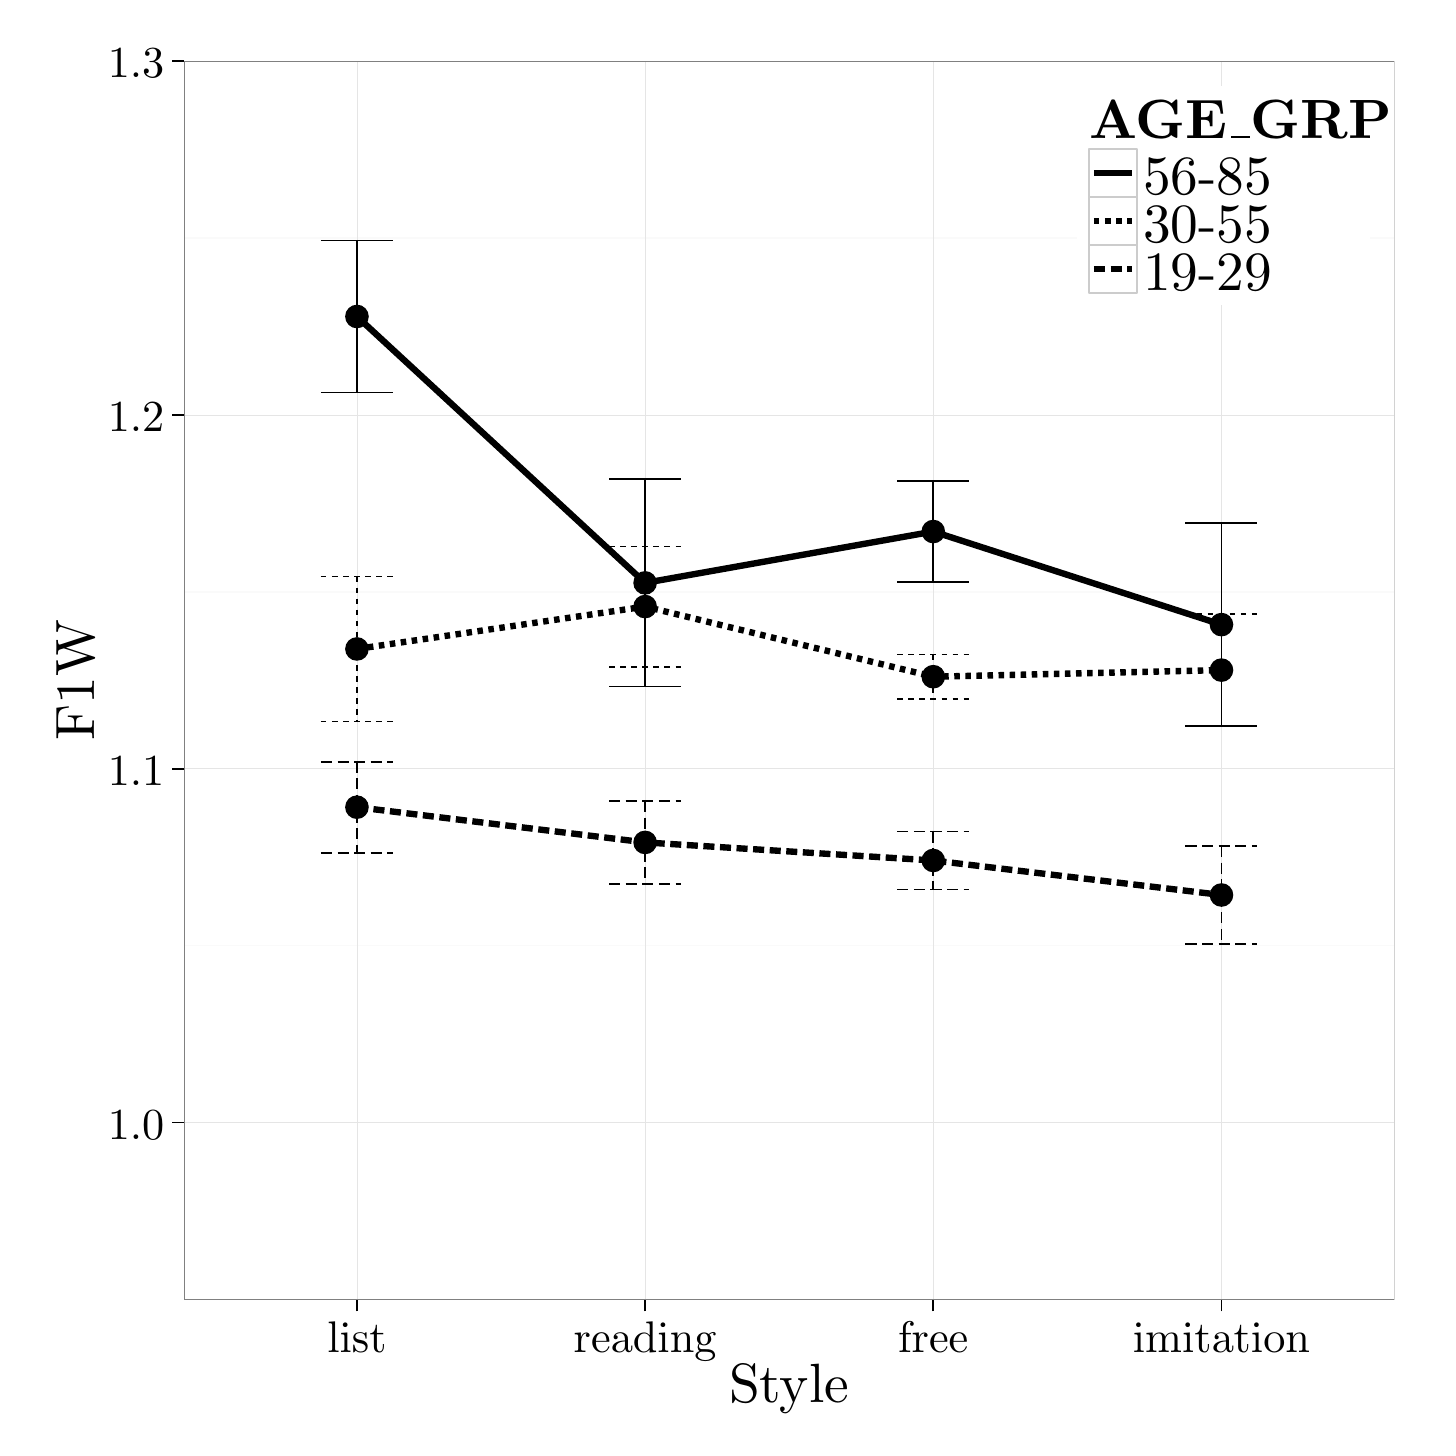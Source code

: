 % Created by tikzDevice version 0.8.1 on 2016-02-09 02:14:48
% !TEX encoding = UTF-8 Unicode
\begin{tikzpicture}[x=1pt,y=1pt]
\definecolor{fillColor}{RGB}{255,255,255}
\path[use as bounding box,fill=fillColor,fill opacity=0.00] (0,0) rectangle (505.89,505.89);
\begin{scope}
\path[clip] (  0.00,  0.00) rectangle (505.89,505.89);
\definecolor{drawColor}{RGB}{255,255,255}
\definecolor{fillColor}{RGB}{255,255,255}

\path[draw=drawColor,line width= 0.6pt,line join=round,line cap=round,fill=fillColor] (  0.00, -0.00) rectangle (505.89,505.89);
\end{scope}
\begin{scope}
\path[clip] ( 56.50, 46.31) rectangle (493.85,493.84);
\definecolor{fillColor}{RGB}{255,255,255}

\path[fill=fillColor] ( 56.50, 46.31) rectangle (493.85,493.84);
\definecolor{drawColor}{gray}{0.98}

\path[draw=drawColor,line width= 0.6pt,line join=round] ( 56.50, 46.31) --
	(493.85, 46.31);

\path[draw=drawColor,line width= 0.6pt,line join=round] ( 56.50,174.18) --
	(493.85,174.18);

\path[draw=drawColor,line width= 0.6pt,line join=round] ( 56.50,302.04) --
	(493.85,302.04);

\path[draw=drawColor,line width= 0.6pt,line join=round] ( 56.50,429.91) --
	(493.85,429.91);
\definecolor{drawColor}{gray}{0.90}

\path[draw=drawColor,line width= 0.2pt,line join=round] ( 56.50,110.24) --
	(493.85,110.24);

\path[draw=drawColor,line width= 0.2pt,line join=round] ( 56.50,238.11) --
	(493.85,238.11);

\path[draw=drawColor,line width= 0.2pt,line join=round] ( 56.50,365.98) --
	(493.85,365.98);

\path[draw=drawColor,line width= 0.2pt,line join=round] ( 56.50,493.84) --
	(493.85,493.84);

\path[draw=drawColor,line width= 0.2pt,line join=round] (118.98, 46.31) --
	(118.98,493.84);

\path[draw=drawColor,line width= 0.2pt,line join=round] (223.11, 46.31) --
	(223.11,493.84);

\path[draw=drawColor,line width= 0.2pt,line join=round] (327.24, 46.31) --
	(327.24,493.84);

\path[draw=drawColor,line width= 0.2pt,line join=round] (431.37, 46.31) --
	(431.37,493.84);
\definecolor{fillColor}{RGB}{0,0,0}

\path[fill=fillColor] (118.98,401.52) circle (  4.27);

\path[fill=fillColor] (118.98,281.39) circle (  4.27);

\path[fill=fillColor] (118.98,224.21) circle (  4.27);

\path[fill=fillColor] (223.11,305.26) circle (  4.27);

\path[fill=fillColor] (223.11,296.70) circle (  4.27);

\path[fill=fillColor] (223.11,211.48) circle (  4.27);

\path[fill=fillColor] (327.24,323.81) circle (  4.27);

\path[fill=fillColor] (327.24,271.36) circle (  4.27);

\path[fill=fillColor] (327.24,204.95) circle (  4.27);

\path[fill=fillColor] (431.37,290.18) circle (  4.27);

\path[fill=fillColor] (431.37,273.74) circle (  4.27);

\path[fill=fillColor] (431.37,192.48) circle (  4.27);
\definecolor{drawColor}{RGB}{0,0,0}

\path[draw=drawColor,line width= 2.3pt,line join=round] (118.98,401.52) --
	(223.11,305.26) --
	(327.24,323.81) --
	(431.37,290.18);

\path[draw=drawColor,line width= 2.3pt,dash pattern=on 2pt off 2pt ,line join=round] (118.98,281.39) --
	(223.11,296.70) --
	(327.24,271.36) --
	(431.37,273.74);

\path[draw=drawColor,line width= 2.3pt,dash pattern=on 4pt off 2pt ,line join=round] (118.98,224.21) --
	(223.11,211.48) --
	(327.24,204.95) --
	(431.37,192.48);

\path[draw=drawColor,line width= 0.6pt,line join=round] (105.96,428.97) --
	(132.00,428.97);

\path[draw=drawColor,line width= 0.6pt,line join=round] (118.98,428.97) --
	(118.98,374.08);

\path[draw=drawColor,line width= 0.6pt,line join=round] (105.96,374.08) --
	(132.00,374.08);

\path[draw=drawColor,line width= 0.6pt,line join=round] (210.09,342.70) --
	(236.13,342.70);

\path[draw=drawColor,line width= 0.6pt,line join=round] (223.11,342.70) --
	(223.11,267.83);

\path[draw=drawColor,line width= 0.6pt,line join=round] (210.09,267.83) --
	(236.13,267.83);

\path[draw=drawColor,line width= 0.6pt,line join=round] (314.22,342.08) --
	(340.25,342.08);

\path[draw=drawColor,line width= 0.6pt,line join=round] (327.24,342.08) --
	(327.24,305.53);

\path[draw=drawColor,line width= 0.6pt,line join=round] (314.22,305.53) --
	(340.25,305.53);

\path[draw=drawColor,line width= 0.6pt,line join=round] (418.35,326.84) --
	(444.38,326.84);

\path[draw=drawColor,line width= 0.6pt,line join=round] (431.37,326.84) --
	(431.37,253.51);

\path[draw=drawColor,line width= 0.6pt,line join=round] (418.35,253.51) --
	(444.38,253.51);

\path[draw=drawColor,line width= 0.6pt,dash pattern=on 2pt off 2pt ,line join=round] (105.96,307.56) --
	(132.00,307.56);

\path[draw=drawColor,line width= 0.6pt,dash pattern=on 2pt off 2pt ,line join=round] (118.98,307.56) --
	(118.98,255.23);

\path[draw=drawColor,line width= 0.6pt,dash pattern=on 2pt off 2pt ,line join=round] (105.96,255.23) --
	(132.00,255.23);

\path[draw=drawColor,line width= 0.6pt,dash pattern=on 2pt off 2pt ,line join=round] (210.09,318.44) --
	(236.13,318.44);

\path[draw=drawColor,line width= 0.6pt,dash pattern=on 2pt off 2pt ,line join=round] (223.11,318.44) --
	(223.11,274.96);

\path[draw=drawColor,line width= 0.6pt,dash pattern=on 2pt off 2pt ,line join=round] (210.09,274.96) --
	(236.13,274.96);

\path[draw=drawColor,line width= 0.6pt,dash pattern=on 2pt off 2pt ,line join=round] (314.22,279.34) --
	(340.25,279.34);

\path[draw=drawColor,line width= 0.6pt,dash pattern=on 2pt off 2pt ,line join=round] (327.24,279.34) --
	(327.24,263.38);

\path[draw=drawColor,line width= 0.6pt,dash pattern=on 2pt off 2pt ,line join=round] (314.22,263.38) --
	(340.25,263.38);

\path[draw=drawColor,line width= 0.6pt,dash pattern=on 2pt off 2pt ,line join=round] (418.35,294.05) --
	(444.38,294.05);

\path[draw=drawColor,line width= 0.6pt,dash pattern=on 2pt off 2pt ,line join=round] (431.37,294.05) --
	(431.37,253.43);

\path[draw=drawColor,line width= 0.6pt,dash pattern=on 2pt off 2pt ,line join=round] (418.35,253.43) --
	(444.38,253.43);

\path[draw=drawColor,line width= 0.6pt,dash pattern=on 4pt off 2pt ,line join=round] (105.96,240.65) --
	(132.00,240.65);

\path[draw=drawColor,line width= 0.6pt,dash pattern=on 4pt off 2pt ,line join=round] (118.98,240.65) --
	(118.98,207.77);

\path[draw=drawColor,line width= 0.6pt,dash pattern=on 4pt off 2pt ,line join=round] (105.96,207.77) --
	(132.00,207.77);

\path[draw=drawColor,line width= 0.6pt,dash pattern=on 4pt off 2pt ,line join=round] (210.09,226.47) --
	(236.13,226.47);

\path[draw=drawColor,line width= 0.6pt,dash pattern=on 4pt off 2pt ,line join=round] (223.11,226.47) --
	(223.11,196.49);

\path[draw=drawColor,line width= 0.6pt,dash pattern=on 4pt off 2pt ,line join=round] (210.09,196.49) --
	(236.13,196.49);

\path[draw=drawColor,line width= 0.6pt,dash pattern=on 4pt off 2pt ,line join=round] (314.22,215.41) --
	(340.25,215.41);

\path[draw=drawColor,line width= 0.6pt,dash pattern=on 4pt off 2pt ,line join=round] (327.24,215.41) --
	(327.24,194.49);

\path[draw=drawColor,line width= 0.6pt,dash pattern=on 4pt off 2pt ,line join=round] (314.22,194.49) --
	(340.25,194.49);

\path[draw=drawColor,line width= 0.6pt,dash pattern=on 4pt off 2pt ,line join=round] (418.35,210.19) --
	(444.38,210.19);

\path[draw=drawColor,line width= 0.6pt,dash pattern=on 4pt off 2pt ,line join=round] (431.37,210.19) --
	(431.37,174.77);

\path[draw=drawColor,line width= 0.6pt,dash pattern=on 4pt off 2pt ,line join=round] (418.35,174.77) --
	(444.38,174.77);
\definecolor{drawColor}{gray}{0.50}

\path[draw=drawColor,line width= 0.6pt,line join=round,line cap=round] ( 56.50, 46.31) rectangle (493.85,493.84);
\end{scope}
\begin{scope}
\path[clip] (  0.00,  0.00) rectangle (505.89,505.89);
\definecolor{drawColor}{RGB}{0,0,0}

\node[text=drawColor,anchor=base east,inner sep=0pt, outer sep=0pt, scale=  1.60] at ( 49.39,104.21) {1.0};

\node[text=drawColor,anchor=base east,inner sep=0pt, outer sep=0pt, scale=  1.60] at ( 49.39,232.08) {1.1};

\node[text=drawColor,anchor=base east,inner sep=0pt, outer sep=0pt, scale=  1.60] at ( 49.39,359.94) {1.2};

\node[text=drawColor,anchor=base east,inner sep=0pt, outer sep=0pt, scale=  1.60] at ( 49.39,487.81) {1.3};
\end{scope}
\begin{scope}
\path[clip] (  0.00,  0.00) rectangle (505.89,505.89);
\definecolor{drawColor}{RGB}{0,0,0}

\path[draw=drawColor,line width= 0.6pt,line join=round] ( 52.24,110.24) --
	( 56.50,110.24);

\path[draw=drawColor,line width= 0.6pt,line join=round] ( 52.24,238.11) --
	( 56.50,238.11);

\path[draw=drawColor,line width= 0.6pt,line join=round] ( 52.24,365.98) --
	( 56.50,365.98);

\path[draw=drawColor,line width= 0.6pt,line join=round] ( 52.24,493.84) --
	( 56.50,493.84);
\end{scope}
\begin{scope}
\path[clip] (  0.00,  0.00) rectangle (505.89,505.89);
\definecolor{drawColor}{RGB}{0,0,0}

\path[draw=drawColor,line width= 0.6pt,line join=round] (118.98, 42.04) --
	(118.98, 46.31);

\path[draw=drawColor,line width= 0.6pt,line join=round] (223.11, 42.04) --
	(223.11, 46.31);

\path[draw=drawColor,line width= 0.6pt,line join=round] (327.24, 42.04) --
	(327.24, 46.31);

\path[draw=drawColor,line width= 0.6pt,line join=round] (431.37, 42.04) --
	(431.37, 46.31);
\end{scope}
\begin{scope}
\path[clip] (  0.00,  0.00) rectangle (505.89,505.89);
\definecolor{drawColor}{RGB}{0,0,0}

\node[text=drawColor,anchor=base,inner sep=0pt, outer sep=0pt, scale=  1.60] at (118.98, 27.13) {list};

\node[text=drawColor,anchor=base,inner sep=0pt, outer sep=0pt, scale=  1.60] at (223.11, 27.13) {reading};

\node[text=drawColor,anchor=base,inner sep=0pt, outer sep=0pt, scale=  1.60] at (327.24, 27.13) {free};

\node[text=drawColor,anchor=base,inner sep=0pt, outer sep=0pt, scale=  1.60] at (431.37, 27.13) {imitation};
\end{scope}
\begin{scope}
\path[clip] (  0.00,  0.00) rectangle (505.89,505.89);
\definecolor{drawColor}{RGB}{0,0,0}

\node[text=drawColor,anchor=base,inner sep=0pt, outer sep=0pt, scale=  2.00] at (275.17,  9.03) {Style};
\end{scope}
\begin{scope}
\path[clip] (  0.00,  0.00) rectangle (505.89,505.89);
\definecolor{drawColor}{RGB}{0,0,0}

\node[text=drawColor,rotate= 90.00,anchor=base,inner sep=0pt, outer sep=0pt, scale=  2.00] at ( 24.12,270.08) {F1W};
\end{scope}
\begin{scope}
\path[clip] (  0.00,  0.00) rectangle (505.89,505.89);
\definecolor{fillColor}{RGB}{255,255,255}

\path[fill=fillColor] (379.28,405.66) rectangle (484.98,484.98);
\end{scope}
\begin{scope}
\path[clip] (  0.00,  0.00) rectangle (505.89,505.89);
\definecolor{drawColor}{RGB}{0,0,0}

\node[text=drawColor,anchor=base west,inner sep=0pt, outer sep=0pt, scale=  2.00] at (383.55,465.96) {\bfseries AGE{\_{}}GRP};
\end{scope}
\begin{scope}
\path[clip] (  0.00,  0.00) rectangle (505.89,505.89);
\definecolor{drawColor}{gray}{0.80}
\definecolor{fillColor}{RGB}{255,255,255}

\path[draw=drawColor,line width= 0.6pt,line join=round,line cap=round,fill=fillColor] (383.55,444.61) rectangle (400.89,461.96);
\end{scope}
\begin{scope}
\path[clip] (  0.00,  0.00) rectangle (505.89,505.89);
\definecolor{drawColor}{RGB}{0,0,0}

\path[draw=drawColor,line width= 2.3pt,line join=round] (385.28,453.29) -- (399.16,453.29);
\end{scope}
\begin{scope}
\path[clip] (  0.00,  0.00) rectangle (505.89,505.89);
\definecolor{drawColor}{RGB}{0,0,0}

\path[draw=drawColor,line width= 0.6pt,line join=round] (385.28,453.29) -- (399.16,453.29);
\end{scope}
\begin{scope}
\path[clip] (  0.00,  0.00) rectangle (505.89,505.89);
\definecolor{drawColor}{gray}{0.80}
\definecolor{fillColor}{RGB}{255,255,255}

\path[draw=drawColor,line width= 0.6pt,line join=round,line cap=round,fill=fillColor] (383.55,427.27) rectangle (400.89,444.61);
\end{scope}
\begin{scope}
\path[clip] (  0.00,  0.00) rectangle (505.89,505.89);
\definecolor{drawColor}{RGB}{0,0,0}

\path[draw=drawColor,line width= 2.3pt,dash pattern=on 2pt off 2pt ,line join=round] (385.28,435.94) -- (399.16,435.94);
\end{scope}
\begin{scope}
\path[clip] (  0.00,  0.00) rectangle (505.89,505.89);
\definecolor{drawColor}{RGB}{0,0,0}

\path[draw=drawColor,line width= 0.6pt,dash pattern=on 2pt off 2pt ,line join=round] (385.28,435.94) -- (399.16,435.94);
\end{scope}
\begin{scope}
\path[clip] (  0.00,  0.00) rectangle (505.89,505.89);
\definecolor{drawColor}{gray}{0.80}
\definecolor{fillColor}{RGB}{255,255,255}

\path[draw=drawColor,line width= 0.6pt,line join=round,line cap=round,fill=fillColor] (383.55,409.92) rectangle (400.89,427.27);
\end{scope}
\begin{scope}
\path[clip] (  0.00,  0.00) rectangle (505.89,505.89);
\definecolor{drawColor}{RGB}{0,0,0}

\path[draw=drawColor,line width= 2.3pt,dash pattern=on 4pt off 2pt ,line join=round] (385.28,418.60) -- (399.16,418.60);
\end{scope}
\begin{scope}
\path[clip] (  0.00,  0.00) rectangle (505.89,505.89);
\definecolor{drawColor}{RGB}{0,0,0}

\path[draw=drawColor,line width= 0.6pt,dash pattern=on 4pt off 2pt ,line join=round] (385.28,418.60) -- (399.16,418.60);
\end{scope}
\begin{scope}
\path[clip] (  0.00,  0.00) rectangle (505.89,505.89);
\definecolor{drawColor}{RGB}{0,0,0}

\node[text=drawColor,anchor=base west,inner sep=0pt, outer sep=0pt, scale=  2.00] at (403.06,445.75) {56-85};
\end{scope}
\begin{scope}
\path[clip] (  0.00,  0.00) rectangle (505.89,505.89);
\definecolor{drawColor}{RGB}{0,0,0}

\node[text=drawColor,anchor=base west,inner sep=0pt, outer sep=0pt, scale=  2.00] at (403.06,428.40) {30-55};
\end{scope}
\begin{scope}
\path[clip] (  0.00,  0.00) rectangle (505.89,505.89);
\definecolor{drawColor}{RGB}{0,0,0}

\node[text=drawColor,anchor=base west,inner sep=0pt, outer sep=0pt, scale=  2.00] at (403.06,411.06) {19-29};
\end{scope}
\end{tikzpicture}

